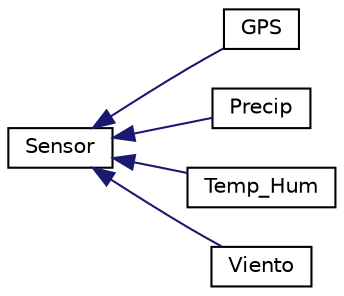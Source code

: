 digraph "Representación gráfica de la clase"
{
  edge [fontname="Helvetica",fontsize="10",labelfontname="Helvetica",labelfontsize="10"];
  node [fontname="Helvetica",fontsize="10",shape=record];
  rankdir="LR";
  Node0 [label="Sensor",height=0.2,width=0.4,color="black", fillcolor="white", style="filled",URL="$class_sensor.html",tooltip="The Sensor class Clase principal que hereda cada sensor. "];
  Node0 -> Node1 [dir="back",color="midnightblue",fontsize="10",style="solid",fontname="Helvetica"];
  Node1 [label="GPS",height=0.2,width=0.4,color="black", fillcolor="white", style="filled",URL="$class_g_p_s.html"];
  Node0 -> Node2 [dir="back",color="midnightblue",fontsize="10",style="solid",fontname="Helvetica"];
  Node2 [label="Precip",height=0.2,width=0.4,color="black", fillcolor="white", style="filled",URL="$class_precip.html"];
  Node0 -> Node3 [dir="back",color="midnightblue",fontsize="10",style="solid",fontname="Helvetica"];
  Node3 [label="Temp_Hum",height=0.2,width=0.4,color="black", fillcolor="white", style="filled",URL="$class_temp___hum.html"];
  Node0 -> Node4 [dir="back",color="midnightblue",fontsize="10",style="solid",fontname="Helvetica"];
  Node4 [label="Viento",height=0.2,width=0.4,color="black", fillcolor="white", style="filled",URL="$class_viento.html"];
}
